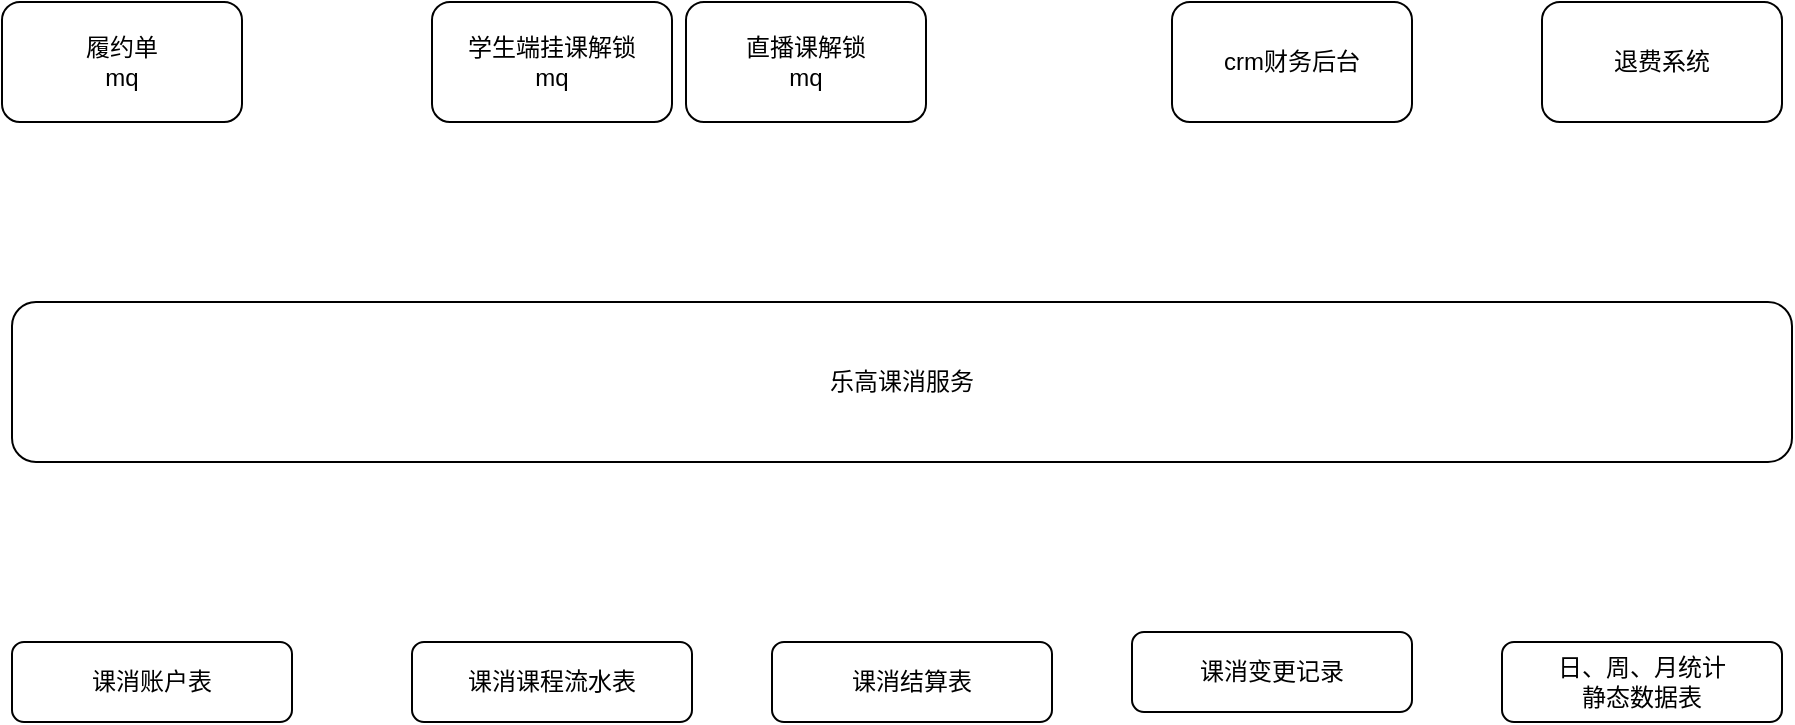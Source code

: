 <mxfile version="24.7.17">
  <diagram name="第 1 页" id="vsfwroW1HJ1qrRivyFGg">
    <mxGraphModel dx="1434" dy="755" grid="1" gridSize="10" guides="1" tooltips="1" connect="1" arrows="1" fold="1" page="1" pageScale="1" pageWidth="827" pageHeight="1169" math="0" shadow="0">
      <root>
        <mxCell id="0" />
        <mxCell id="1" parent="0" />
        <mxCell id="nJXdHBnAXh9dm8N67HSL-1" value="履约单&lt;div&gt;mq&lt;/div&gt;" style="rounded=1;whiteSpace=wrap;html=1;" vertex="1" parent="1">
          <mxGeometry x="365" y="230" width="120" height="60" as="geometry" />
        </mxCell>
        <mxCell id="nJXdHBnAXh9dm8N67HSL-2" value="乐高课消服务" style="rounded=1;whiteSpace=wrap;html=1;" vertex="1" parent="1">
          <mxGeometry x="370" y="380" width="890" height="80" as="geometry" />
        </mxCell>
        <mxCell id="nJXdHBnAXh9dm8N67HSL-8" value="学生端挂课解锁&lt;br&gt;mq" style="rounded=1;whiteSpace=wrap;html=1;" vertex="1" parent="1">
          <mxGeometry x="580" y="230" width="120" height="60" as="geometry" />
        </mxCell>
        <mxCell id="nJXdHBnAXh9dm8N67HSL-9" value="直播课解锁&lt;br&gt;mq" style="rounded=1;whiteSpace=wrap;html=1;" vertex="1" parent="1">
          <mxGeometry x="707" y="230" width="120" height="60" as="geometry" />
        </mxCell>
        <mxCell id="nJXdHBnAXh9dm8N67HSL-10" value="crm财务后台" style="rounded=1;whiteSpace=wrap;html=1;" vertex="1" parent="1">
          <mxGeometry x="950" y="230" width="120" height="60" as="geometry" />
        </mxCell>
        <mxCell id="nJXdHBnAXh9dm8N67HSL-11" value="退费系统" style="rounded=1;whiteSpace=wrap;html=1;" vertex="1" parent="1">
          <mxGeometry x="1135" y="230" width="120" height="60" as="geometry" />
        </mxCell>
        <mxCell id="nJXdHBnAXh9dm8N67HSL-12" value="课消账户表" style="rounded=1;whiteSpace=wrap;html=1;" vertex="1" parent="1">
          <mxGeometry x="370" y="550" width="140" height="40" as="geometry" />
        </mxCell>
        <mxCell id="nJXdHBnAXh9dm8N67HSL-13" value="课消课程流水表" style="rounded=1;whiteSpace=wrap;html=1;" vertex="1" parent="1">
          <mxGeometry x="570" y="550" width="140" height="40" as="geometry" />
        </mxCell>
        <mxCell id="nJXdHBnAXh9dm8N67HSL-14" value="课消结算表" style="rounded=1;whiteSpace=wrap;html=1;" vertex="1" parent="1">
          <mxGeometry x="750" y="550" width="140" height="40" as="geometry" />
        </mxCell>
        <mxCell id="nJXdHBnAXh9dm8N67HSL-15" value="课消变更记录" style="rounded=1;whiteSpace=wrap;html=1;" vertex="1" parent="1">
          <mxGeometry x="930" y="545" width="140" height="40" as="geometry" />
        </mxCell>
        <mxCell id="nJXdHBnAXh9dm8N67HSL-16" value="日、周、月统计&lt;div&gt;静态数据表&lt;/div&gt;" style="rounded=1;whiteSpace=wrap;html=1;" vertex="1" parent="1">
          <mxGeometry x="1115" y="550" width="140" height="40" as="geometry" />
        </mxCell>
      </root>
    </mxGraphModel>
  </diagram>
</mxfile>

